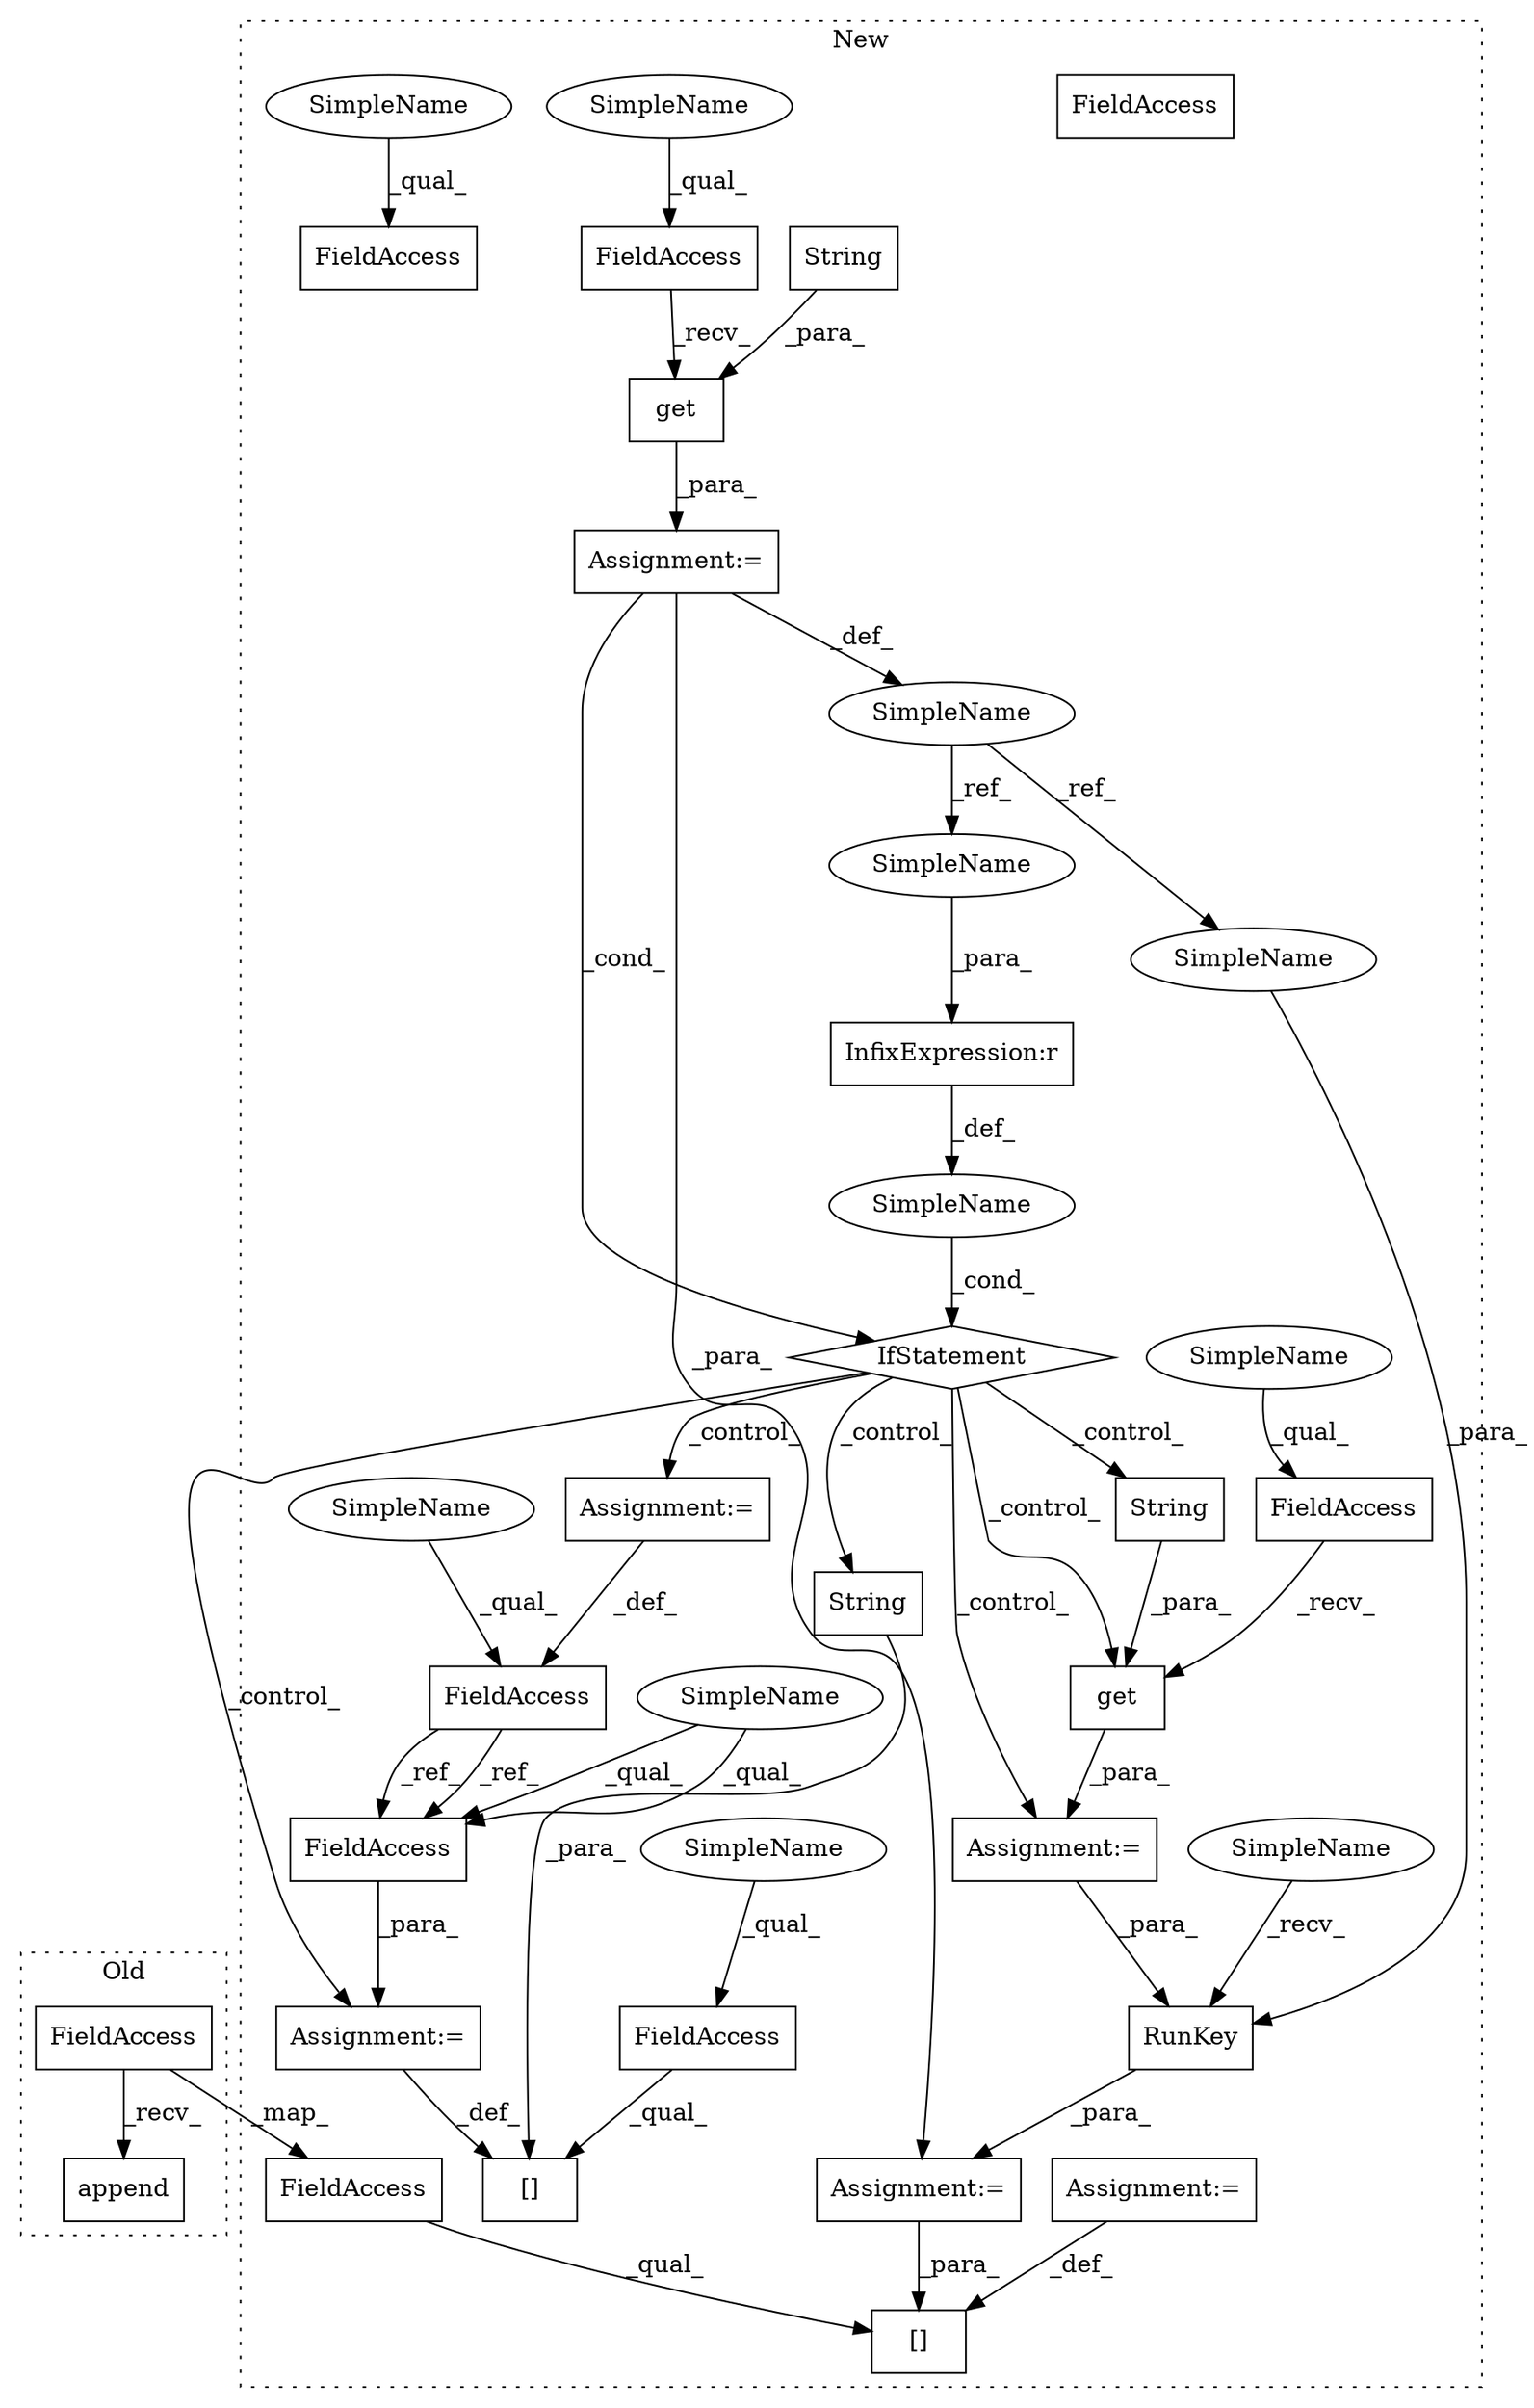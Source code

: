 digraph G {
subgraph cluster0 {
1 [label="append" a="32" s="841,849" l="7,1" shape="box"];
27 [label="FieldAccess" a="22" s="831" l="9" shape="box"];
label = "Old";
style="dotted";
}
subgraph cluster1 {
2 [label="RunKey" a="32" s="1123,1156" l="7,1" shape="box"];
3 [label="[]" a="2" s="1218,1229" l="10,1" shape="box"];
4 [label="FieldAccess" a="22" s="1009" l="15" shape="box"];
5 [label="[]" a="2" s="1009,1039" l="16,1" shape="box"];
6 [label="FieldAccess" a="22" s="988" l="10" shape="box"];
7 [label="FieldAccess" a="22" s="1041" l="10" shape="box"];
8 [label="FieldAccess" a="22" s="988" l="10" shape="box"];
9 [label="FieldAccess" a="22" s="1069" l="15" shape="box"];
10 [label="FieldAccess" a="22" s="916" l="15" shape="box"];
11 [label="get" a="32" s="1085,1103" l="4,1" shape="box"];
12 [label="SimpleName" a="42" s="" l="" shape="ellipse"];
13 [label="String" a="32" s="1089,1102" l="7,1" shape="box"];
14 [label="InfixExpression:r" a="27" s="970" l="4" shape="box"];
15 [label="get" a="32" s="932,950" l="4,1" shape="box"];
16 [label="IfStatement" a="25" s="957,978" l="4,2" shape="diamond"];
17 [label="SimpleName" a="42" s="906" l="9" shape="ellipse"];
18 [label="String" a="32" s="936,949" l="7,1" shape="box"];
19 [label="Assignment:=" a="7" s="1040" l="1" shape="box"];
20 [label="String" a="32" s="1025,1038" l="7,1" shape="box"];
21 [label="Assignment:=" a="7" s="1117" l="1" shape="box"];
22 [label="Assignment:=" a="7" s="1230" l="1" shape="box"];
23 [label="Assignment:=" a="7" s="998" l="2" shape="box"];
24 [label="Assignment:=" a="7" s="1068" l="1" shape="box"];
25 [label="Assignment:=" a="7" s="915" l="1" shape="box"];
26 [label="FieldAccess" a="22" s="1218" l="9" shape="box"];
28 [label="FieldAccess" a="22" s="1041" l="10" shape="box"];
29 [label="SimpleName" a="42" s="916" l="4" shape="ellipse"];
30 [label="SimpleName" a="42" s="1118" l="4" shape="ellipse"];
31 [label="SimpleName" a="42" s="988" l="4" shape="ellipse"];
32 [label="SimpleName" a="42" s="1009" l="4" shape="ellipse"];
33 [label="SimpleName" a="42" s="1041" l="4" shape="ellipse"];
34 [label="SimpleName" a="42" s="1069" l="4" shape="ellipse"];
35 [label="SimpleName" a="42" s="988" l="4" shape="ellipse"];
36 [label="SimpleName" a="42" s="1130" l="9" shape="ellipse"];
37 [label="SimpleName" a="42" s="961" l="9" shape="ellipse"];
label = "New";
style="dotted";
}
2 -> 21 [label="_para_"];
4 -> 5 [label="_qual_"];
6 -> 28 [label="_ref_"];
6 -> 28 [label="_ref_"];
9 -> 11 [label="_recv_"];
10 -> 15 [label="_recv_"];
11 -> 24 [label="_para_"];
12 -> 16 [label="_cond_"];
13 -> 11 [label="_para_"];
14 -> 12 [label="_def_"];
15 -> 25 [label="_para_"];
16 -> 20 [label="_control_"];
16 -> 19 [label="_control_"];
16 -> 23 [label="_control_"];
16 -> 11 [label="_control_"];
16 -> 13 [label="_control_"];
16 -> 24 [label="_control_"];
17 -> 36 [label="_ref_"];
17 -> 37 [label="_ref_"];
18 -> 15 [label="_para_"];
19 -> 5 [label="_def_"];
20 -> 5 [label="_para_"];
21 -> 3 [label="_para_"];
22 -> 3 [label="_def_"];
23 -> 6 [label="_def_"];
24 -> 2 [label="_para_"];
25 -> 17 [label="_def_"];
25 -> 16 [label="_cond_"];
25 -> 21 [label="_para_"];
26 -> 3 [label="_qual_"];
27 -> 26 [label="_map_"];
27 -> 1 [label="_recv_"];
28 -> 19 [label="_para_"];
29 -> 10 [label="_qual_"];
30 -> 2 [label="_recv_"];
31 -> 8 [label="_qual_"];
32 -> 4 [label="_qual_"];
33 -> 28 [label="_qual_"];
33 -> 28 [label="_qual_"];
34 -> 9 [label="_qual_"];
35 -> 6 [label="_qual_"];
36 -> 2 [label="_para_"];
37 -> 14 [label="_para_"];
}